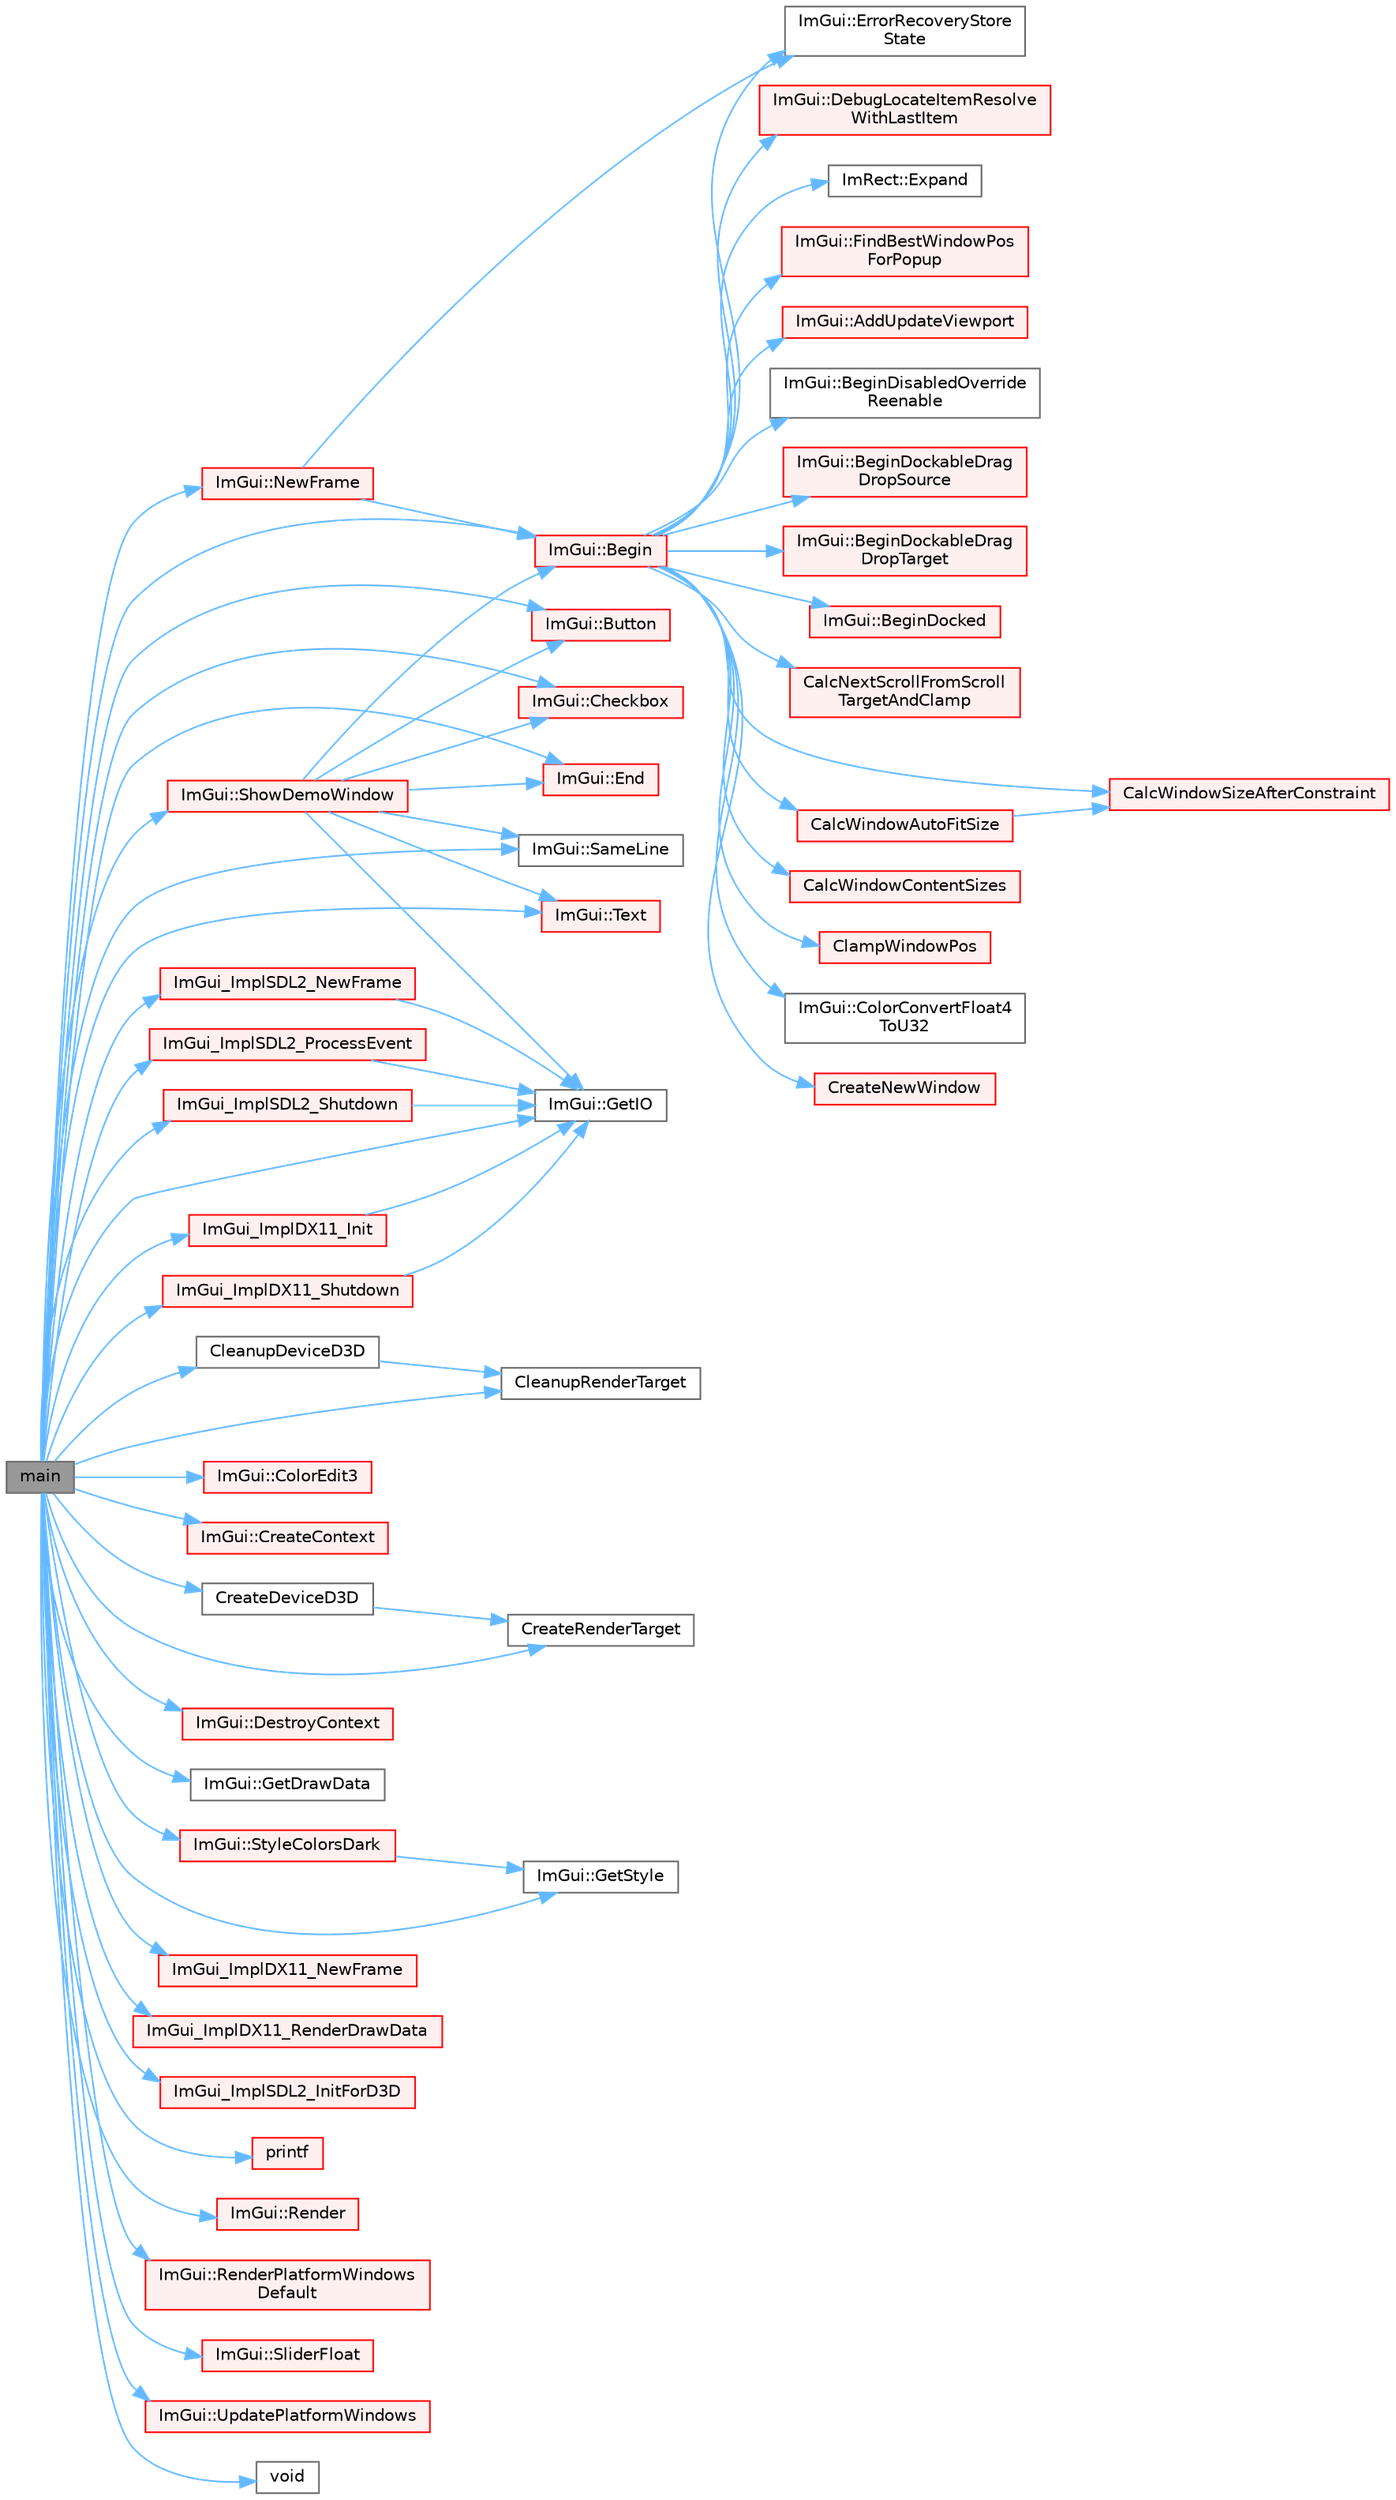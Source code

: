 digraph "main"
{
 // LATEX_PDF_SIZE
  bgcolor="transparent";
  edge [fontname=Helvetica,fontsize=10,labelfontname=Helvetica,labelfontsize=10];
  node [fontname=Helvetica,fontsize=10,shape=box,height=0.2,width=0.4];
  rankdir="LR";
  Node1 [id="Node000001",label="main",height=0.2,width=0.4,color="gray40", fillcolor="grey60", style="filled", fontcolor="black",tooltip=" "];
  Node1 -> Node2 [id="edge1_Node000001_Node000002",color="steelblue1",style="solid",tooltip=" "];
  Node2 [id="Node000002",label="ImGui::Begin",height=0.2,width=0.4,color="red", fillcolor="#FFF0F0", style="filled",URL="$namespace_im_gui.html#a581e58db0bc930bafa4a5d23093a2b99",tooltip=" "];
  Node2 -> Node3 [id="edge2_Node000002_Node000003",color="steelblue1",style="solid",tooltip=" "];
  Node3 [id="Node000003",label="ImGui::AddUpdateViewport",height=0.2,width=0.4,color="red", fillcolor="#FFF0F0", style="filled",URL="$namespace_im_gui.html#ada58e5d3e2efc3cef60f213d771408d8",tooltip=" "];
  Node2 -> Node19 [id="edge3_Node000002_Node000019",color="steelblue1",style="solid",tooltip=" "];
  Node19 [id="Node000019",label="ImGui::BeginDisabledOverride\lReenable",height=0.2,width=0.4,color="grey40", fillcolor="white", style="filled",URL="$namespace_im_gui.html#a26b36756e219b7129f894e1c2feb17a8",tooltip=" "];
  Node2 -> Node20 [id="edge4_Node000002_Node000020",color="steelblue1",style="solid",tooltip=" "];
  Node20 [id="Node000020",label="ImGui::BeginDockableDrag\lDropSource",height=0.2,width=0.4,color="red", fillcolor="#FFF0F0", style="filled",URL="$namespace_im_gui.html#a7a435b1565d4884e42a5ee5667f21a1f",tooltip=" "];
  Node2 -> Node370 [id="edge5_Node000002_Node000370",color="steelblue1",style="solid",tooltip=" "];
  Node370 [id="Node000370",label="ImGui::BeginDockableDrag\lDropTarget",height=0.2,width=0.4,color="red", fillcolor="#FFF0F0", style="filled",URL="$namespace_im_gui.html#a1725ff3becdb963b97c16d69d4c9f308",tooltip=" "];
  Node2 -> Node414 [id="edge6_Node000002_Node000414",color="steelblue1",style="solid",tooltip=" "];
  Node414 [id="Node000414",label="ImGui::BeginDocked",height=0.2,width=0.4,color="red", fillcolor="#FFF0F0", style="filled",URL="$namespace_im_gui.html#a627bb85e7c0ab597360f63719bfb1e55",tooltip=" "];
  Node2 -> Node262 [id="edge7_Node000002_Node000262",color="steelblue1",style="solid",tooltip=" "];
  Node262 [id="Node000262",label="CalcNextScrollFromScroll\lTargetAndClamp",height=0.2,width=0.4,color="red", fillcolor="#FFF0F0", style="filled",URL="$imgui_8cpp.html#a07abb80a54115cb5cf9da03351e29533",tooltip=" "];
  Node2 -> Node238 [id="edge8_Node000002_Node000238",color="steelblue1",style="solid",tooltip=" "];
  Node238 [id="Node000238",label="CalcWindowAutoFitSize",height=0.2,width=0.4,color="red", fillcolor="#FFF0F0", style="filled",URL="$imgui_8cpp.html#acbe6338daf87dc6ab636f02f1367eb41",tooltip=" "];
  Node238 -> Node241 [id="edge9_Node000238_Node000241",color="steelblue1",style="solid",tooltip=" "];
  Node241 [id="Node000241",label="CalcWindowSizeAfterConstraint",height=0.2,width=0.4,color="red", fillcolor="#FFF0F0", style="filled",URL="$imgui_8cpp.html#a0c4618a6985c33c4936f1d9f1c7b26b4",tooltip=" "];
  Node2 -> Node243 [id="edge10_Node000002_Node000243",color="steelblue1",style="solid",tooltip=" "];
  Node243 [id="Node000243",label="CalcWindowContentSizes",height=0.2,width=0.4,color="red", fillcolor="#FFF0F0", style="filled",URL="$imgui_8cpp.html#a6eddef51b4880a9f1dca88837f71fc6e",tooltip=" "];
  Node2 -> Node241 [id="edge11_Node000002_Node000241",color="steelblue1",style="solid",tooltip=" "];
  Node2 -> Node460 [id="edge12_Node000002_Node000460",color="steelblue1",style="solid",tooltip=" "];
  Node460 [id="Node000460",label="ClampWindowPos",height=0.2,width=0.4,color="red", fillcolor="#FFF0F0", style="filled",URL="$imgui_8cpp.html#a27b88f27774c413d5578ab6a3f989872",tooltip=" "];
  Node2 -> Node89 [id="edge13_Node000002_Node000089",color="steelblue1",style="solid",tooltip=" "];
  Node89 [id="Node000089",label="ImGui::ColorConvertFloat4\lToU32",height=0.2,width=0.4,color="grey40", fillcolor="white", style="filled",URL="$namespace_im_gui.html#abe2691de0b1a71c774ab24cc91564a94",tooltip=" "];
  Node2 -> Node461 [id="edge14_Node000002_Node000461",color="steelblue1",style="solid",tooltip=" "];
  Node461 [id="Node000461",label="CreateNewWindow",height=0.2,width=0.4,color="red", fillcolor="#FFF0F0", style="filled",URL="$imgui_8cpp.html#a3c92847eb67e7138e6f9af0ee66d3b33",tooltip=" "];
  Node2 -> Node111 [id="edge15_Node000002_Node000111",color="steelblue1",style="solid",tooltip=" "];
  Node111 [id="Node000111",label="ImGui::DebugLocateItemResolve\lWithLastItem",height=0.2,width=0.4,color="red", fillcolor="#FFF0F0", style="filled",URL="$namespace_im_gui.html#ae8ab0d7dfc90af8e82db3ed9e7829219",tooltip=" "];
  Node2 -> Node467 [id="edge16_Node000002_Node000467",color="steelblue1",style="solid",tooltip=" "];
  Node467 [id="Node000467",label="ImGui::ErrorRecoveryStore\lState",height=0.2,width=0.4,color="grey40", fillcolor="white", style="filled",URL="$namespace_im_gui.html#ac961d81019f580ffaec6b8857635a348",tooltip=" "];
  Node2 -> Node192 [id="edge17_Node000002_Node000192",color="steelblue1",style="solid",tooltip=" "];
  Node192 [id="Node000192",label="ImRect::Expand",height=0.2,width=0.4,color="grey40", fillcolor="white", style="filled",URL="$struct_im_rect.html#af33a7424c3341d08acd69da30c27c753",tooltip=" "];
  Node2 -> Node468 [id="edge18_Node000002_Node000468",color="steelblue1",style="solid",tooltip=" "];
  Node468 [id="Node000468",label="ImGui::FindBestWindowPos\lForPopup",height=0.2,width=0.4,color="red", fillcolor="#FFF0F0", style="filled",URL="$namespace_im_gui.html#a310ff87cbe678e2c632bf1f5577a7fbd",tooltip=" "];
  Node1 -> Node515 [id="edge19_Node000001_Node000515",color="steelblue1",style="solid",tooltip=" "];
  Node515 [id="Node000515",label="ImGui::Button",height=0.2,width=0.4,color="red", fillcolor="#FFF0F0", style="filled",URL="$namespace_im_gui.html#a38094c568ce398db5a3abb9d3ac92030",tooltip=" "];
  Node1 -> Node518 [id="edge20_Node000001_Node000518",color="steelblue1",style="solid",tooltip=" "];
  Node518 [id="Node000518",label="ImGui::Checkbox",height=0.2,width=0.4,color="red", fillcolor="#FFF0F0", style="filled",URL="$namespace_im_gui.html#a57d73c1d0ef807fef734d91024092027",tooltip=" "];
  Node1 -> Node519 [id="edge21_Node000001_Node000519",color="steelblue1",style="solid",tooltip=" "];
  Node519 [id="Node000519",label="CleanupDeviceD3D",height=0.2,width=0.4,color="grey40", fillcolor="white", style="filled",URL="$imgui_2examples_2example__sdl2__directx11_2main_8cpp.html#ae184460b32863da763541b7e59cfdae7",tooltip=" "];
  Node519 -> Node520 [id="edge22_Node000519_Node000520",color="steelblue1",style="solid",tooltip=" "];
  Node520 [id="Node000520",label="CleanupRenderTarget",height=0.2,width=0.4,color="grey40", fillcolor="white", style="filled",URL="$imgui_2examples_2example__sdl2__directx11_2main_8cpp.html#a158bd53beaca42a81f1154cdcbef96ef",tooltip=" "];
  Node1 -> Node520 [id="edge23_Node000001_Node000520",color="steelblue1",style="solid",tooltip=" "];
  Node1 -> Node521 [id="edge24_Node000001_Node000521",color="steelblue1",style="solid",tooltip=" "];
  Node521 [id="Node000521",label="ImGui::ColorEdit3",height=0.2,width=0.4,color="red", fillcolor="#FFF0F0", style="filled",URL="$namespace_im_gui.html#a5afe76ba1c91f07363e40396e7df656e",tooltip=" "];
  Node1 -> Node620 [id="edge25_Node000001_Node000620",color="steelblue1",style="solid",tooltip=" "];
  Node620 [id="Node000620",label="ImGui::CreateContext",height=0.2,width=0.4,color="red", fillcolor="#FFF0F0", style="filled",URL="$namespace_im_gui.html#a4ff6c9ad05a0eba37ce1b5ff1607810a",tooltip=" "];
  Node1 -> Node678 [id="edge26_Node000001_Node000678",color="steelblue1",style="solid",tooltip=" "];
  Node678 [id="Node000678",label="CreateDeviceD3D",height=0.2,width=0.4,color="grey40", fillcolor="white", style="filled",URL="$imgui_2examples_2example__sdl2__directx11_2main_8cpp.html#a9adec99bddda709d509857760a77a8fe",tooltip=" "];
  Node678 -> Node679 [id="edge27_Node000678_Node000679",color="steelblue1",style="solid",tooltip=" "];
  Node679 [id="Node000679",label="CreateRenderTarget",height=0.2,width=0.4,color="grey40", fillcolor="white", style="filled",URL="$imgui_2examples_2example__sdl2__directx11_2main_8cpp.html#ab9ce49cc3b65f418ffe44be5b6b40da6",tooltip=" "];
  Node1 -> Node679 [id="edge28_Node000001_Node000679",color="steelblue1",style="solid",tooltip=" "];
  Node1 -> Node680 [id="edge29_Node000001_Node000680",color="steelblue1",style="solid",tooltip=" "];
  Node680 [id="Node000680",label="ImGui::DestroyContext",height=0.2,width=0.4,color="red", fillcolor="#FFF0F0", style="filled",URL="$namespace_im_gui.html#ab9132deece575023170cd8e681d0581d",tooltip=" "];
  Node1 -> Node84 [id="edge30_Node000001_Node000084",color="steelblue1",style="solid",tooltip=" "];
  Node84 [id="Node000084",label="ImGui::End",height=0.2,width=0.4,color="red", fillcolor="#FFF0F0", style="filled",URL="$namespace_im_gui.html#a5479d93794a004c67ceb6d13f37c8254",tooltip=" "];
  Node1 -> Node694 [id="edge31_Node000001_Node000694",color="steelblue1",style="solid",tooltip=" "];
  Node694 [id="Node000694",label="ImGui::GetDrawData",height=0.2,width=0.4,color="grey40", fillcolor="white", style="filled",URL="$namespace_im_gui.html#ab73131dc44b1267dac04f0c2bb0af983",tooltip=" "];
  Node1 -> Node683 [id="edge32_Node000001_Node000683",color="steelblue1",style="solid",tooltip=" "];
  Node683 [id="Node000683",label="ImGui::GetIO",height=0.2,width=0.4,color="grey40", fillcolor="white", style="filled",URL="$namespace_im_gui.html#a3179e560812f878f3961ce803a5d9302",tooltip=" "];
  Node1 -> Node695 [id="edge33_Node000001_Node000695",color="steelblue1",style="solid",tooltip=" "];
  Node695 [id="Node000695",label="ImGui::GetStyle",height=0.2,width=0.4,color="grey40", fillcolor="white", style="filled",URL="$namespace_im_gui.html#abafef4bb3e3654efd96a47b2e22870a7",tooltip=" "];
  Node1 -> Node696 [id="edge34_Node000001_Node000696",color="steelblue1",style="solid",tooltip=" "];
  Node696 [id="Node000696",label="ImGui_ImplDX11_Init",height=0.2,width=0.4,color="red", fillcolor="#FFF0F0", style="filled",URL="$imgui__impl__dx11_8cpp.html#a6bbf28d9c3bbd7f8159772f07289e848",tooltip=" "];
  Node696 -> Node683 [id="edge35_Node000696_Node000683",color="steelblue1",style="solid",tooltip=" "];
  Node1 -> Node742 [id="edge36_Node000001_Node000742",color="steelblue1",style="solid",tooltip=" "];
  Node742 [id="Node000742",label="ImGui_ImplDX11_NewFrame",height=0.2,width=0.4,color="red", fillcolor="#FFF0F0", style="filled",URL="$imgui__impl__dx11_8cpp.html#ac732cf6c340b83e31fefa09cf396ef91",tooltip=" "];
  Node1 -> Node703 [id="edge37_Node000001_Node000703",color="steelblue1",style="solid",tooltip=" "];
  Node703 [id="Node000703",label="ImGui_ImplDX11_RenderDrawData",height=0.2,width=0.4,color="red", fillcolor="#FFF0F0", style="filled",URL="$imgui__impl__dx11_8cpp.html#ad49984e658afc491c9b16312cf6bdd5b",tooltip=" "];
  Node1 -> Node817 [id="edge38_Node000001_Node000817",color="steelblue1",style="solid",tooltip=" "];
  Node817 [id="Node000817",label="ImGui_ImplDX11_Shutdown",height=0.2,width=0.4,color="red", fillcolor="#FFF0F0", style="filled",URL="$imgui__impl__dx11_8cpp.html#aa9731eb4cae116da513d6df90ff93387",tooltip=" "];
  Node817 -> Node683 [id="edge39_Node000817_Node000683",color="steelblue1",style="solid",tooltip=" "];
  Node1 -> Node819 [id="edge40_Node000001_Node000819",color="steelblue1",style="solid",tooltip=" "];
  Node819 [id="Node000819",label="ImGui_ImplSDL2_InitForD3D",height=0.2,width=0.4,color="red", fillcolor="#FFF0F0", style="filled",URL="$imgui__impl__sdl2_8cpp.html#ae7d148dd2c382c50e59d125907530838",tooltip=" "];
  Node1 -> Node840 [id="edge41_Node000001_Node000840",color="steelblue1",style="solid",tooltip=" "];
  Node840 [id="Node000840",label="ImGui_ImplSDL2_NewFrame",height=0.2,width=0.4,color="red", fillcolor="#FFF0F0", style="filled",URL="$imgui__impl__sdl2_8cpp.html#ade7f27ebdb4261e5e9184379677e0bac",tooltip=" "];
  Node840 -> Node683 [id="edge42_Node000840_Node000683",color="steelblue1",style="solid",tooltip=" "];
  Node1 -> Node860 [id="edge43_Node000001_Node000860",color="steelblue1",style="solid",tooltip=" "];
  Node860 [id="Node000860",label="ImGui_ImplSDL2_ProcessEvent",height=0.2,width=0.4,color="red", fillcolor="#FFF0F0", style="filled",URL="$imgui__impl__sdl2_8cpp.html#af02f4ad765d4f65b334eb14a4065f8eb",tooltip=" "];
  Node860 -> Node683 [id="edge44_Node000860_Node000683",color="steelblue1",style="solid",tooltip=" "];
  Node1 -> Node871 [id="edge45_Node000001_Node000871",color="steelblue1",style="solid",tooltip=" "];
  Node871 [id="Node000871",label="ImGui_ImplSDL2_Shutdown",height=0.2,width=0.4,color="red", fillcolor="#FFF0F0", style="filled",URL="$imgui__impl__sdl2_8cpp.html#af32b62f3df7cef2d1b3a88b8fb96d811",tooltip=" "];
  Node871 -> Node683 [id="edge46_Node000871_Node000683",color="steelblue1",style="solid",tooltip=" "];
  Node1 -> Node873 [id="edge47_Node000001_Node000873",color="steelblue1",style="solid",tooltip=" "];
  Node873 [id="Node000873",label="ImGui::NewFrame",height=0.2,width=0.4,color="red", fillcolor="#FFF0F0", style="filled",URL="$namespace_im_gui.html#ab3f1fc018f903b7ad79fd10663375774",tooltip=" "];
  Node873 -> Node2 [id="edge48_Node000873_Node000002",color="steelblue1",style="solid",tooltip=" "];
  Node873 -> Node467 [id="edge49_Node000873_Node000467",color="steelblue1",style="solid",tooltip=" "];
  Node1 -> Node1002 [id="edge50_Node000001_Node001002",color="steelblue1",style="solid",tooltip=" "];
  Node1002 [id="Node001002",label="printf",height=0.2,width=0.4,color="red", fillcolor="#FFF0F0", style="filled",URL="$printf_8h.html#aee3ed3a831f25f07e7be3919fff2203a",tooltip=" "];
  Node1 -> Node1003 [id="edge51_Node000001_Node001003",color="steelblue1",style="solid",tooltip=" "];
  Node1003 [id="Node001003",label="ImGui::Render",height=0.2,width=0.4,color="red", fillcolor="#FFF0F0", style="filled",URL="$namespace_im_gui.html#ab51a164f547317c16c441f1599e3946d",tooltip=" "];
  Node1 -> Node1049 [id="edge52_Node000001_Node001049",color="steelblue1",style="solid",tooltip=" "];
  Node1049 [id="Node001049",label="ImGui::RenderPlatformWindows\lDefault",height=0.2,width=0.4,color="red", fillcolor="#FFF0F0", style="filled",URL="$namespace_im_gui.html#a6b071e16d5fd79c23459135ff562bef5",tooltip=" "];
  Node1 -> Node172 [id="edge53_Node000001_Node000172",color="steelblue1",style="solid",tooltip=" "];
  Node172 [id="Node000172",label="ImGui::SameLine",height=0.2,width=0.4,color="grey40", fillcolor="white", style="filled",URL="$namespace_im_gui.html#addd433eb3aae59119e341e80db474f66",tooltip=" "];
  Node1 -> Node1050 [id="edge54_Node000001_Node001050",color="steelblue1",style="solid",tooltip=" "];
  Node1050 [id="Node001050",label="ImGui::ShowDemoWindow",height=0.2,width=0.4,color="red", fillcolor="#FFF0F0", style="filled",URL="$namespace_im_gui.html#af95643a0ce4893b9e57c12991922fb18",tooltip=" "];
  Node1050 -> Node2 [id="edge55_Node001050_Node000002",color="steelblue1",style="solid",tooltip=" "];
  Node1050 -> Node515 [id="edge56_Node001050_Node000515",color="steelblue1",style="solid",tooltip=" "];
  Node1050 -> Node518 [id="edge57_Node001050_Node000518",color="steelblue1",style="solid",tooltip=" "];
  Node1050 -> Node84 [id="edge58_Node001050_Node000084",color="steelblue1",style="solid",tooltip=" "];
  Node1050 -> Node683 [id="edge59_Node001050_Node000683",color="steelblue1",style="solid",tooltip=" "];
  Node1050 -> Node172 [id="edge60_Node001050_Node000172",color="steelblue1",style="solid",tooltip=" "];
  Node1050 -> Node529 [id="edge61_Node001050_Node000529",color="steelblue1",style="solid",tooltip=" "];
  Node529 [id="Node000529",label="ImGui::Text",height=0.2,width=0.4,color="red", fillcolor="#FFF0F0", style="filled",URL="$namespace_im_gui.html#a9e7b83611fe441d54fad2effb4bf4965",tooltip=" "];
  Node1 -> Node1099 [id="edge62_Node000001_Node001099",color="steelblue1",style="solid",tooltip=" "];
  Node1099 [id="Node001099",label="ImGui::SliderFloat",height=0.2,width=0.4,color="red", fillcolor="#FFF0F0", style="filled",URL="$namespace_im_gui.html#a864f761801792a0cc5ce3408f3392cfc",tooltip=" "];
  Node1 -> Node1485 [id="edge63_Node000001_Node001485",color="steelblue1",style="solid",tooltip=" "];
  Node1485 [id="Node001485",label="ImGui::StyleColorsDark",height=0.2,width=0.4,color="red", fillcolor="#FFF0F0", style="filled",URL="$namespace_im_gui.html#a26c67fc14081b359566d5e135cd8c767",tooltip=" "];
  Node1485 -> Node695 [id="edge64_Node001485_Node000695",color="steelblue1",style="solid",tooltip=" "];
  Node1 -> Node529 [id="edge65_Node000001_Node000529",color="steelblue1",style="solid",tooltip=" "];
  Node1 -> Node1488 [id="edge66_Node000001_Node001488",color="steelblue1",style="solid",tooltip=" "];
  Node1488 [id="Node001488",label="ImGui::UpdatePlatformWindows",height=0.2,width=0.4,color="red", fillcolor="#FFF0F0", style="filled",URL="$namespace_im_gui.html#aec5bbce3200aa681dac6a1915ef07f60",tooltip=" "];
  Node1 -> Node362 [id="edge67_Node000001_Node000362",color="steelblue1",style="solid",tooltip=" "];
  Node362 [id="Node000362",label="void",height=0.2,width=0.4,color="grey40", fillcolor="white", style="filled",URL="$mimalloc_8h.html#a9d6d8aef94ac19034a5f163606f84830",tooltip=" "];
}
